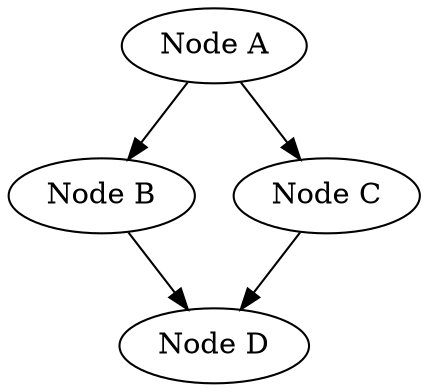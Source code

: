 digraph G {
    // Define nodes
    A [label="Node A"];
    B [label="Node B"];
    C [label="Node C"];
    D [label="Node D"];

    // Define edges
    A -> B;
    A -> C;
    B -> D;
    C -> D;
}
